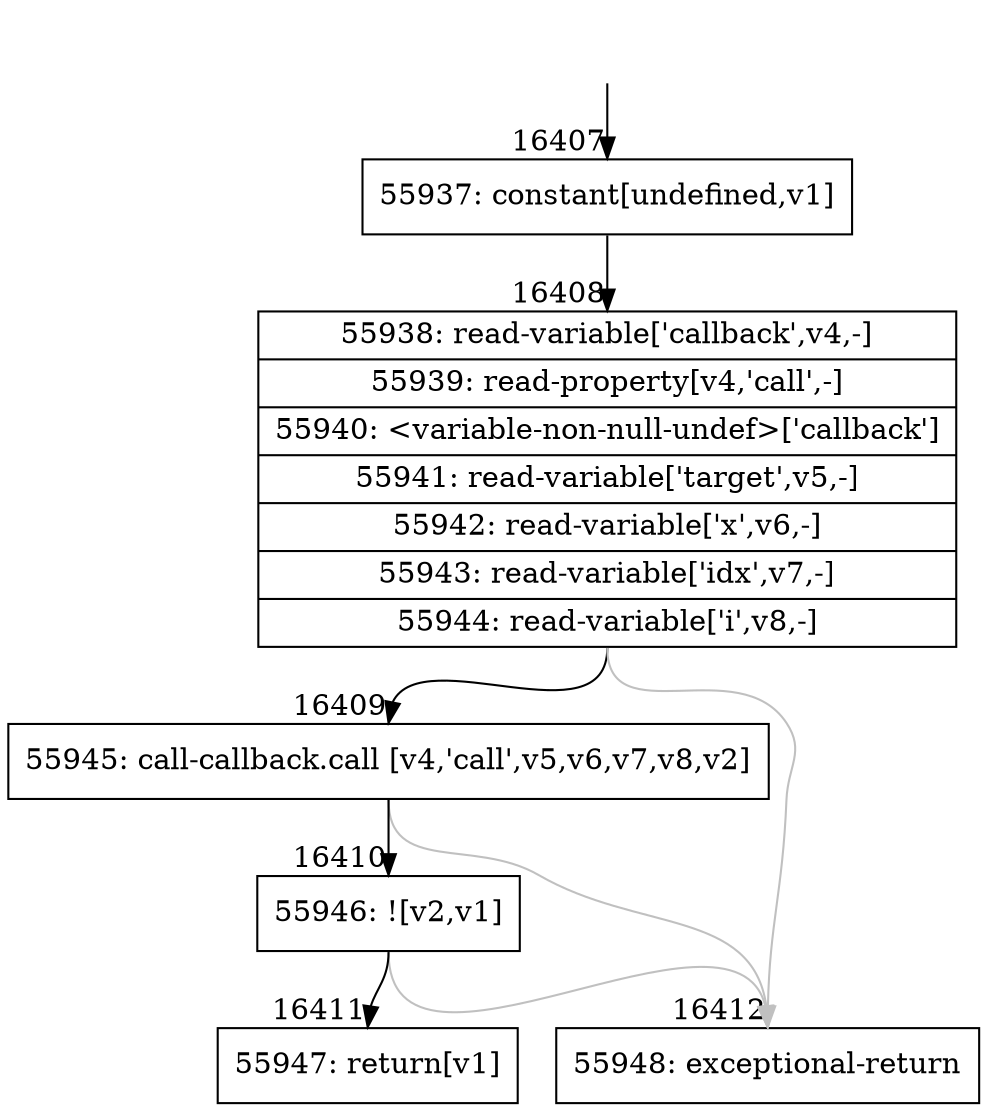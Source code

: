 digraph {
rankdir="TD"
BB_entry1403[shape=none,label=""];
BB_entry1403 -> BB16407 [tailport=s, headport=n, headlabel="    16407"]
BB16407 [shape=record label="{55937: constant[undefined,v1]}" ] 
BB16407 -> BB16408 [tailport=s, headport=n, headlabel="      16408"]
BB16408 [shape=record label="{55938: read-variable['callback',v4,-]|55939: read-property[v4,'call',-]|55940: \<variable-non-null-undef\>['callback']|55941: read-variable['target',v5,-]|55942: read-variable['x',v6,-]|55943: read-variable['idx',v7,-]|55944: read-variable['i',v8,-]}" ] 
BB16408 -> BB16409 [tailport=s, headport=n, headlabel="      16409"]
BB16408 -> BB16412 [tailport=s, headport=n, color=gray, headlabel="      16412"]
BB16409 [shape=record label="{55945: call-callback.call [v4,'call',v5,v6,v7,v8,v2]}" ] 
BB16409 -> BB16410 [tailport=s, headport=n, headlabel="      16410"]
BB16409 -> BB16412 [tailport=s, headport=n, color=gray]
BB16410 [shape=record label="{55946: ![v2,v1]}" ] 
BB16410 -> BB16411 [tailport=s, headport=n, headlabel="      16411"]
BB16410 -> BB16412 [tailport=s, headport=n, color=gray]
BB16411 [shape=record label="{55947: return[v1]}" ] 
BB16412 [shape=record label="{55948: exceptional-return}" ] 
//#$~ 30679
}
